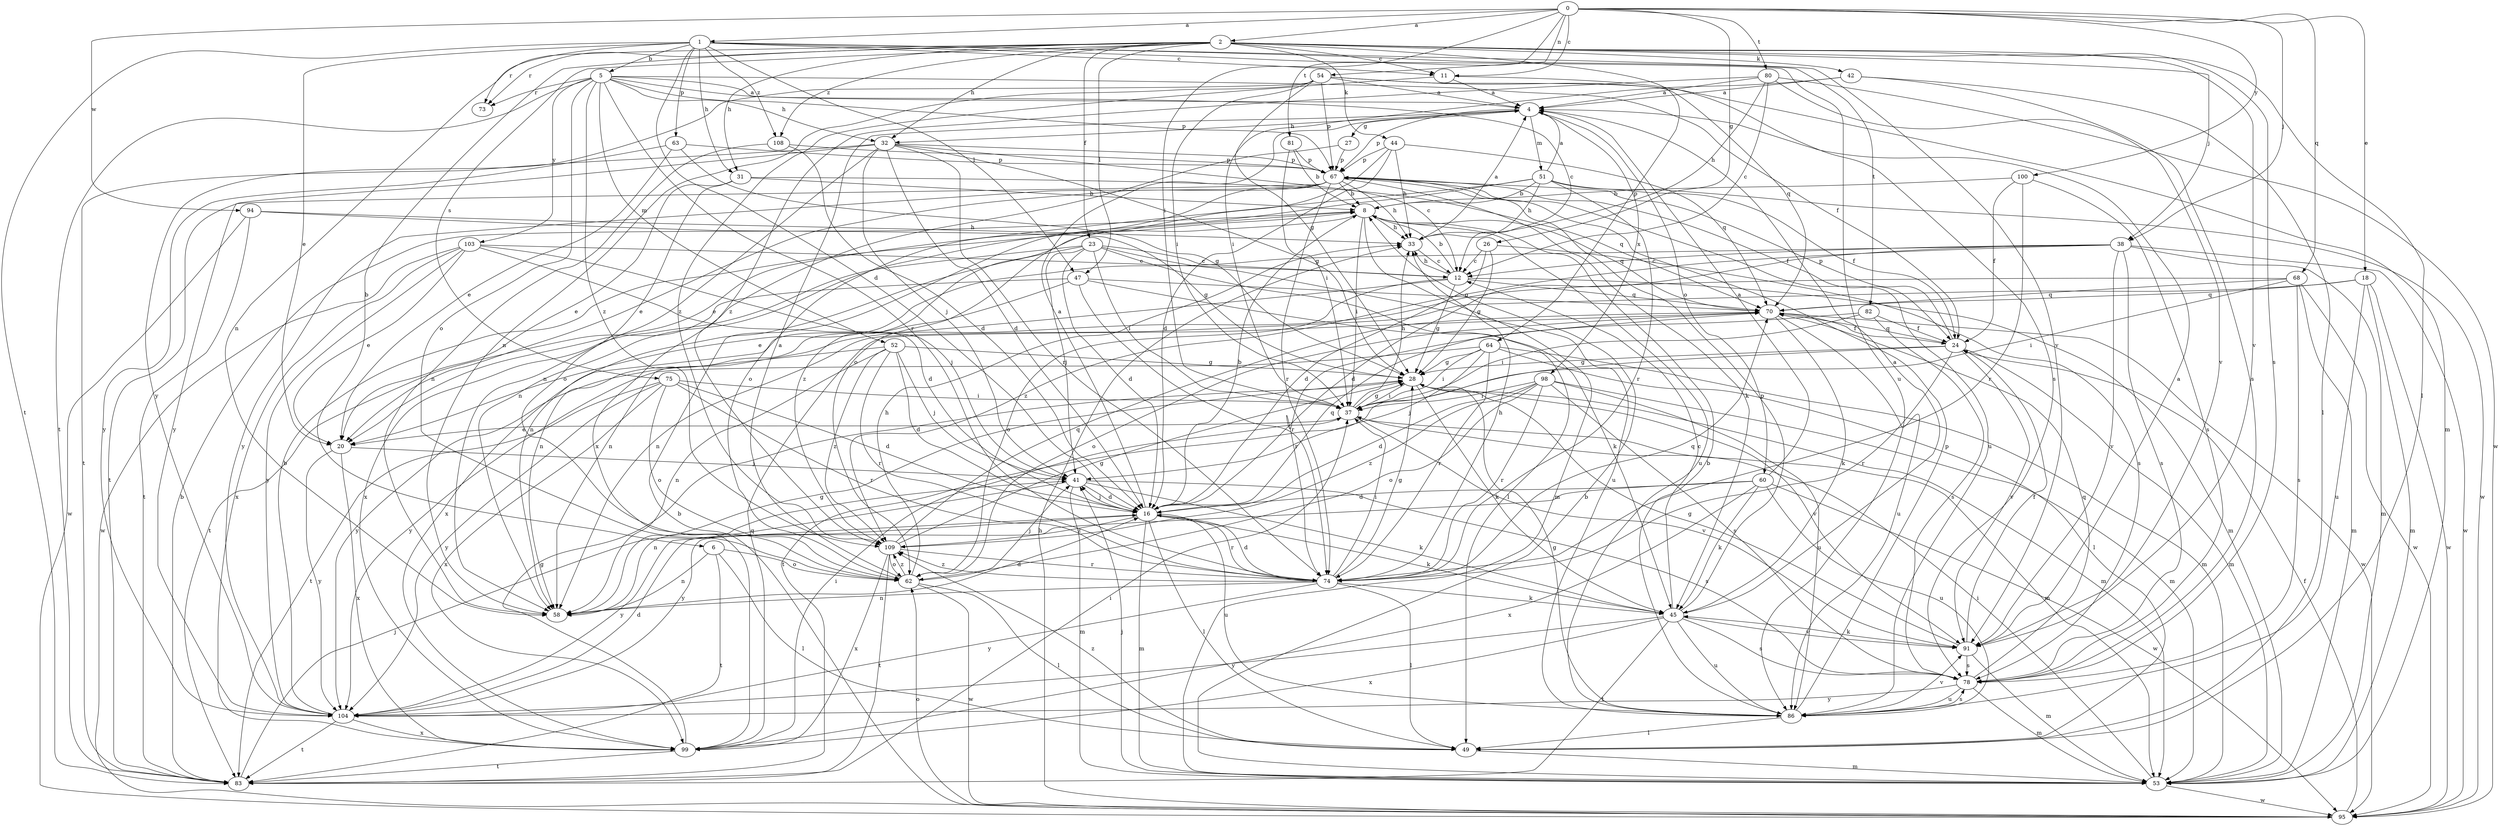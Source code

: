 strict digraph  {
0;
1;
2;
4;
5;
6;
8;
11;
12;
16;
18;
20;
23;
24;
26;
27;
28;
31;
32;
33;
37;
38;
41;
42;
44;
45;
47;
49;
51;
52;
53;
54;
58;
60;
62;
63;
64;
67;
68;
70;
73;
74;
75;
78;
80;
81;
82;
83;
86;
91;
94;
95;
98;
99;
100;
103;
104;
108;
109;
0 -> 1  [label=a];
0 -> 2  [label=a];
0 -> 11  [label=c];
0 -> 18  [label=e];
0 -> 26  [label=g];
0 -> 37  [label=i];
0 -> 38  [label=j];
0 -> 54  [label=n];
0 -> 68  [label=q];
0 -> 80  [label=t];
0 -> 81  [label=t];
0 -> 94  [label=w];
0 -> 100  [label=y];
1 -> 5  [label=b];
1 -> 11  [label=c];
1 -> 16  [label=d];
1 -> 20  [label=e];
1 -> 31  [label=h];
1 -> 47  [label=l];
1 -> 63  [label=p];
1 -> 73  [label=r];
1 -> 82  [label=t];
1 -> 83  [label=t];
1 -> 86  [label=u];
1 -> 91  [label=v];
1 -> 108  [label=z];
2 -> 6  [label=b];
2 -> 11  [label=c];
2 -> 23  [label=f];
2 -> 31  [label=h];
2 -> 32  [label=h];
2 -> 38  [label=j];
2 -> 42  [label=k];
2 -> 44  [label=k];
2 -> 47  [label=l];
2 -> 49  [label=l];
2 -> 58  [label=n];
2 -> 64  [label=p];
2 -> 73  [label=r];
2 -> 75  [label=s];
2 -> 78  [label=s];
2 -> 91  [label=v];
2 -> 108  [label=z];
4 -> 27  [label=g];
4 -> 32  [label=h];
4 -> 51  [label=m];
4 -> 60  [label=o];
4 -> 67  [label=p];
4 -> 98  [label=x];
5 -> 4  [label=a];
5 -> 12  [label=c];
5 -> 24  [label=f];
5 -> 32  [label=h];
5 -> 52  [label=m];
5 -> 62  [label=o];
5 -> 67  [label=p];
5 -> 73  [label=r];
5 -> 74  [label=r];
5 -> 83  [label=t];
5 -> 103  [label=y];
5 -> 109  [label=z];
6 -> 49  [label=l];
6 -> 58  [label=n];
6 -> 62  [label=o];
6 -> 83  [label=t];
8 -> 33  [label=h];
8 -> 37  [label=i];
8 -> 53  [label=m];
8 -> 70  [label=q];
8 -> 86  [label=u];
8 -> 109  [label=z];
11 -> 4  [label=a];
11 -> 78  [label=s];
11 -> 109  [label=z];
12 -> 8  [label=b];
12 -> 28  [label=g];
12 -> 33  [label=h];
12 -> 53  [label=m];
12 -> 58  [label=n];
12 -> 62  [label=o];
12 -> 70  [label=q];
16 -> 4  [label=a];
16 -> 8  [label=b];
16 -> 41  [label=j];
16 -> 45  [label=k];
16 -> 49  [label=l];
16 -> 53  [label=m];
16 -> 70  [label=q];
16 -> 74  [label=r];
16 -> 86  [label=u];
16 -> 104  [label=y];
16 -> 109  [label=z];
18 -> 53  [label=m];
18 -> 58  [label=n];
18 -> 70  [label=q];
18 -> 86  [label=u];
18 -> 95  [label=w];
20 -> 41  [label=j];
20 -> 99  [label=x];
20 -> 104  [label=y];
23 -> 12  [label=c];
23 -> 16  [label=d];
23 -> 37  [label=i];
23 -> 41  [label=j];
23 -> 49  [label=l];
23 -> 58  [label=n];
23 -> 86  [label=u];
23 -> 99  [label=x];
24 -> 28  [label=g];
24 -> 53  [label=m];
24 -> 67  [label=p];
24 -> 70  [label=q];
24 -> 74  [label=r];
24 -> 83  [label=t];
24 -> 91  [label=v];
26 -> 12  [label=c];
26 -> 16  [label=d];
26 -> 28  [label=g];
26 -> 78  [label=s];
27 -> 67  [label=p];
27 -> 99  [label=x];
28 -> 37  [label=i];
28 -> 45  [label=k];
28 -> 53  [label=m];
28 -> 91  [label=v];
31 -> 8  [label=b];
31 -> 20  [label=e];
31 -> 62  [label=o];
31 -> 70  [label=q];
32 -> 12  [label=c];
32 -> 16  [label=d];
32 -> 28  [label=g];
32 -> 41  [label=j];
32 -> 58  [label=n];
32 -> 67  [label=p];
32 -> 74  [label=r];
32 -> 83  [label=t];
32 -> 104  [label=y];
33 -> 4  [label=a];
33 -> 12  [label=c];
37 -> 20  [label=e];
37 -> 28  [label=g];
37 -> 33  [label=h];
37 -> 53  [label=m];
37 -> 91  [label=v];
38 -> 12  [label=c];
38 -> 16  [label=d];
38 -> 20  [label=e];
38 -> 53  [label=m];
38 -> 78  [label=s];
38 -> 91  [label=v];
38 -> 95  [label=w];
38 -> 109  [label=z];
41 -> 16  [label=d];
41 -> 45  [label=k];
41 -> 53  [label=m];
41 -> 58  [label=n];
41 -> 78  [label=s];
42 -> 4  [label=a];
42 -> 37  [label=i];
42 -> 49  [label=l];
42 -> 78  [label=s];
44 -> 16  [label=d];
44 -> 33  [label=h];
44 -> 62  [label=o];
44 -> 67  [label=p];
44 -> 70  [label=q];
45 -> 4  [label=a];
45 -> 12  [label=c];
45 -> 67  [label=p];
45 -> 78  [label=s];
45 -> 83  [label=t];
45 -> 86  [label=u];
45 -> 91  [label=v];
45 -> 99  [label=x];
45 -> 104  [label=y];
47 -> 45  [label=k];
47 -> 70  [label=q];
47 -> 74  [label=r];
47 -> 83  [label=t];
47 -> 99  [label=x];
49 -> 53  [label=m];
49 -> 109  [label=z];
51 -> 4  [label=a];
51 -> 8  [label=b];
51 -> 20  [label=e];
51 -> 24  [label=f];
51 -> 33  [label=h];
51 -> 58  [label=n];
51 -> 74  [label=r];
51 -> 95  [label=w];
52 -> 16  [label=d];
52 -> 28  [label=g];
52 -> 41  [label=j];
52 -> 58  [label=n];
52 -> 74  [label=r];
52 -> 104  [label=y];
52 -> 109  [label=z];
53 -> 8  [label=b];
53 -> 37  [label=i];
53 -> 41  [label=j];
53 -> 95  [label=w];
54 -> 4  [label=a];
54 -> 28  [label=g];
54 -> 37  [label=i];
54 -> 53  [label=m];
54 -> 58  [label=n];
54 -> 67  [label=p];
54 -> 70  [label=q];
54 -> 104  [label=y];
58 -> 16  [label=d];
58 -> 28  [label=g];
60 -> 4  [label=a];
60 -> 16  [label=d];
60 -> 45  [label=k];
60 -> 86  [label=u];
60 -> 95  [label=w];
60 -> 99  [label=x];
60 -> 104  [label=y];
62 -> 4  [label=a];
62 -> 33  [label=h];
62 -> 41  [label=j];
62 -> 49  [label=l];
62 -> 95  [label=w];
62 -> 109  [label=z];
63 -> 20  [label=e];
63 -> 28  [label=g];
63 -> 67  [label=p];
63 -> 104  [label=y];
64 -> 28  [label=g];
64 -> 37  [label=i];
64 -> 41  [label=j];
64 -> 49  [label=l];
64 -> 53  [label=m];
64 -> 74  [label=r];
64 -> 104  [label=y];
67 -> 8  [label=b];
67 -> 20  [label=e];
67 -> 24  [label=f];
67 -> 33  [label=h];
67 -> 45  [label=k];
67 -> 62  [label=o];
67 -> 74  [label=r];
67 -> 83  [label=t];
67 -> 86  [label=u];
67 -> 104  [label=y];
68 -> 37  [label=i];
68 -> 53  [label=m];
68 -> 58  [label=n];
68 -> 70  [label=q];
68 -> 78  [label=s];
68 -> 95  [label=w];
70 -> 24  [label=f];
70 -> 45  [label=k];
70 -> 62  [label=o];
70 -> 86  [label=u];
70 -> 95  [label=w];
74 -> 16  [label=d];
74 -> 28  [label=g];
74 -> 33  [label=h];
74 -> 37  [label=i];
74 -> 45  [label=k];
74 -> 49  [label=l];
74 -> 58  [label=n];
74 -> 70  [label=q];
74 -> 104  [label=y];
74 -> 109  [label=z];
75 -> 16  [label=d];
75 -> 37  [label=i];
75 -> 62  [label=o];
75 -> 74  [label=r];
75 -> 83  [label=t];
75 -> 99  [label=x];
75 -> 104  [label=y];
78 -> 53  [label=m];
78 -> 70  [label=q];
78 -> 86  [label=u];
78 -> 104  [label=y];
80 -> 4  [label=a];
80 -> 12  [label=c];
80 -> 33  [label=h];
80 -> 91  [label=v];
80 -> 95  [label=w];
80 -> 109  [label=z];
81 -> 8  [label=b];
81 -> 37  [label=i];
81 -> 67  [label=p];
82 -> 24  [label=f];
82 -> 37  [label=i];
82 -> 74  [label=r];
82 -> 78  [label=s];
83 -> 8  [label=b];
83 -> 37  [label=i];
83 -> 41  [label=j];
86 -> 8  [label=b];
86 -> 28  [label=g];
86 -> 49  [label=l];
86 -> 67  [label=p];
86 -> 78  [label=s];
86 -> 91  [label=v];
91 -> 4  [label=a];
91 -> 24  [label=f];
91 -> 28  [label=g];
91 -> 45  [label=k];
91 -> 53  [label=m];
91 -> 78  [label=s];
94 -> 28  [label=g];
94 -> 33  [label=h];
94 -> 83  [label=t];
94 -> 95  [label=w];
95 -> 8  [label=b];
95 -> 24  [label=f];
95 -> 33  [label=h];
95 -> 62  [label=o];
98 -> 16  [label=d];
98 -> 37  [label=i];
98 -> 53  [label=m];
98 -> 62  [label=o];
98 -> 74  [label=r];
98 -> 78  [label=s];
98 -> 86  [label=u];
98 -> 109  [label=z];
99 -> 28  [label=g];
99 -> 37  [label=i];
99 -> 70  [label=q];
99 -> 83  [label=t];
100 -> 8  [label=b];
100 -> 24  [label=f];
100 -> 74  [label=r];
100 -> 78  [label=s];
103 -> 12  [label=c];
103 -> 16  [label=d];
103 -> 20  [label=e];
103 -> 41  [label=j];
103 -> 95  [label=w];
103 -> 99  [label=x];
103 -> 104  [label=y];
104 -> 8  [label=b];
104 -> 16  [label=d];
104 -> 83  [label=t];
104 -> 99  [label=x];
108 -> 16  [label=d];
108 -> 58  [label=n];
108 -> 67  [label=p];
109 -> 28  [label=g];
109 -> 62  [label=o];
109 -> 70  [label=q];
109 -> 74  [label=r];
109 -> 83  [label=t];
109 -> 99  [label=x];
}
